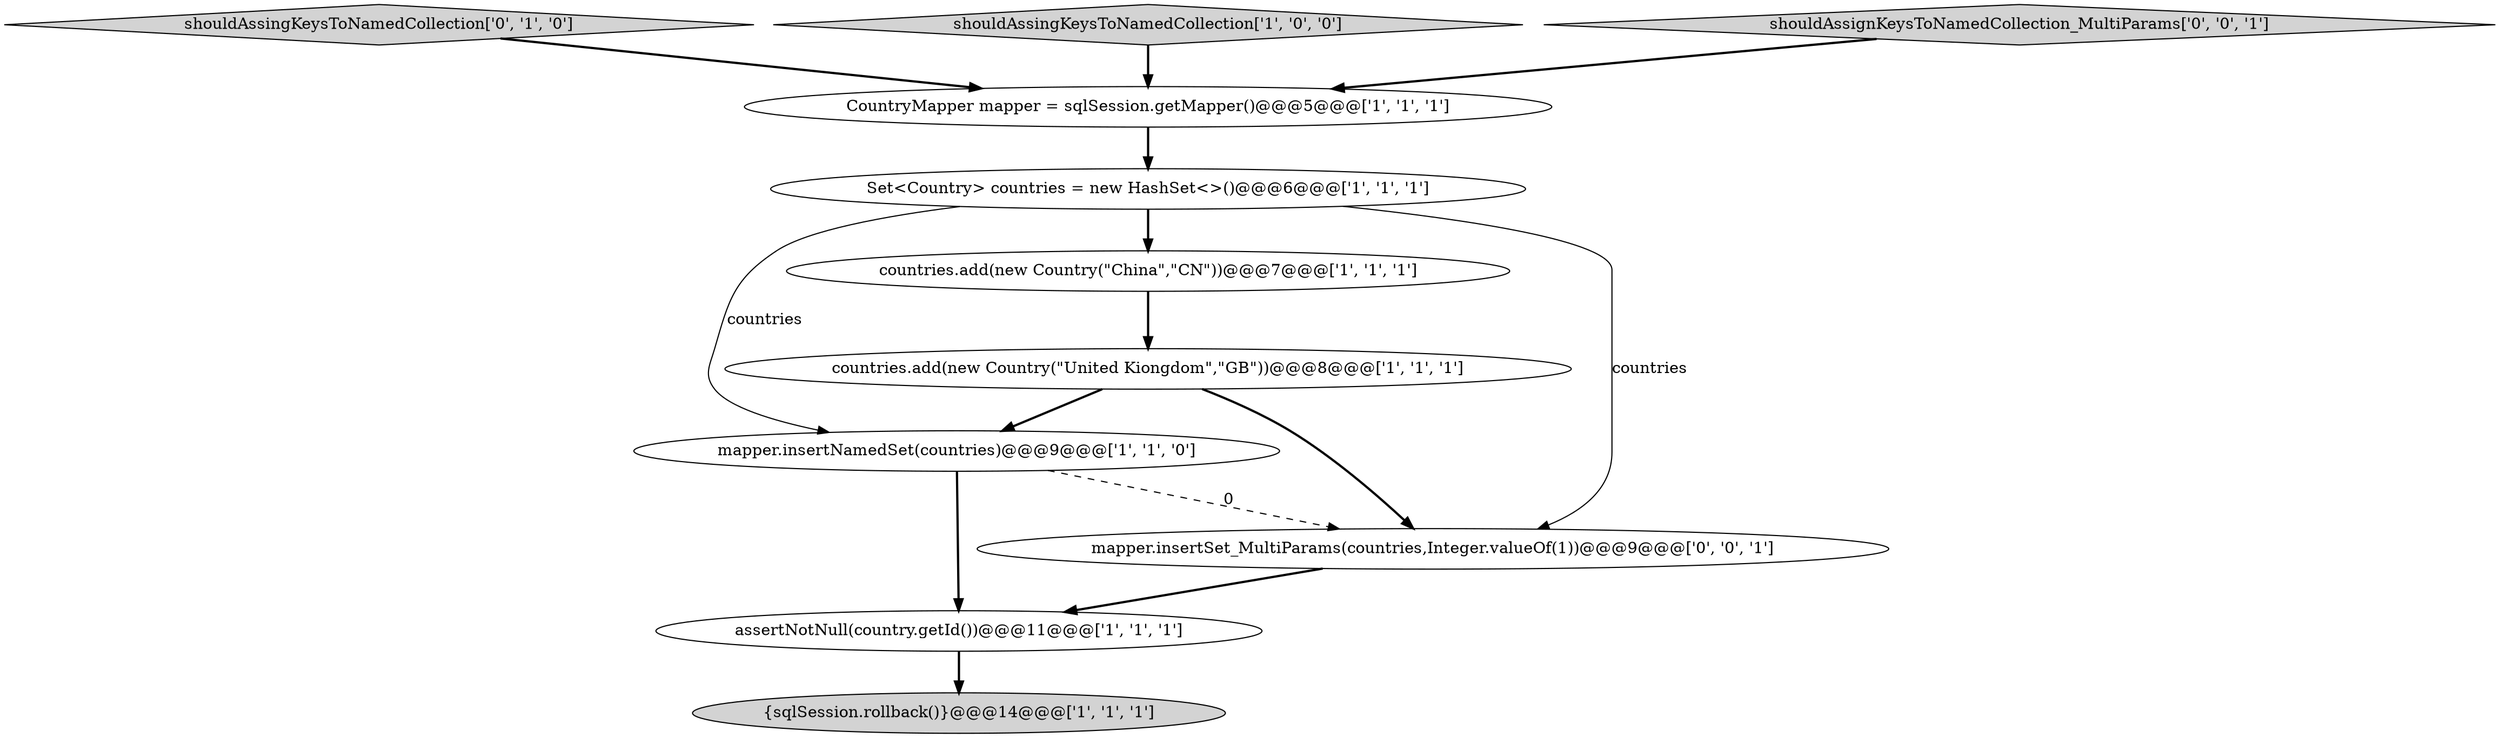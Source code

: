 digraph {
0 [style = filled, label = "countries.add(new Country(\"United Kiongdom\",\"GB\"))@@@8@@@['1', '1', '1']", fillcolor = white, shape = ellipse image = "AAA0AAABBB1BBB"];
2 [style = filled, label = "{sqlSession.rollback()}@@@14@@@['1', '1', '1']", fillcolor = lightgray, shape = ellipse image = "AAA0AAABBB1BBB"];
5 [style = filled, label = "assertNotNull(country.getId())@@@11@@@['1', '1', '1']", fillcolor = white, shape = ellipse image = "AAA0AAABBB1BBB"];
8 [style = filled, label = "shouldAssingKeysToNamedCollection['0', '1', '0']", fillcolor = lightgray, shape = diamond image = "AAA0AAABBB2BBB"];
4 [style = filled, label = "mapper.insertNamedSet(countries)@@@9@@@['1', '1', '0']", fillcolor = white, shape = ellipse image = "AAA0AAABBB1BBB"];
1 [style = filled, label = "countries.add(new Country(\"China\",\"CN\"))@@@7@@@['1', '1', '1']", fillcolor = white, shape = ellipse image = "AAA0AAABBB1BBB"];
6 [style = filled, label = "shouldAssingKeysToNamedCollection['1', '0', '0']", fillcolor = lightgray, shape = diamond image = "AAA0AAABBB1BBB"];
9 [style = filled, label = "mapper.insertSet_MultiParams(countries,Integer.valueOf(1))@@@9@@@['0', '0', '1']", fillcolor = white, shape = ellipse image = "AAA0AAABBB3BBB"];
10 [style = filled, label = "shouldAssignKeysToNamedCollection_MultiParams['0', '0', '1']", fillcolor = lightgray, shape = diamond image = "AAA0AAABBB3BBB"];
7 [style = filled, label = "CountryMapper mapper = sqlSession.getMapper()@@@5@@@['1', '1', '1']", fillcolor = white, shape = ellipse image = "AAA0AAABBB1BBB"];
3 [style = filled, label = "Set<Country> countries = new HashSet<>()@@@6@@@['1', '1', '1']", fillcolor = white, shape = ellipse image = "AAA0AAABBB1BBB"];
5->2 [style = bold, label=""];
4->5 [style = bold, label=""];
8->7 [style = bold, label=""];
0->9 [style = bold, label=""];
10->7 [style = bold, label=""];
6->7 [style = bold, label=""];
0->4 [style = bold, label=""];
3->4 [style = solid, label="countries"];
9->5 [style = bold, label=""];
3->9 [style = solid, label="countries"];
4->9 [style = dashed, label="0"];
3->1 [style = bold, label=""];
1->0 [style = bold, label=""];
7->3 [style = bold, label=""];
}
